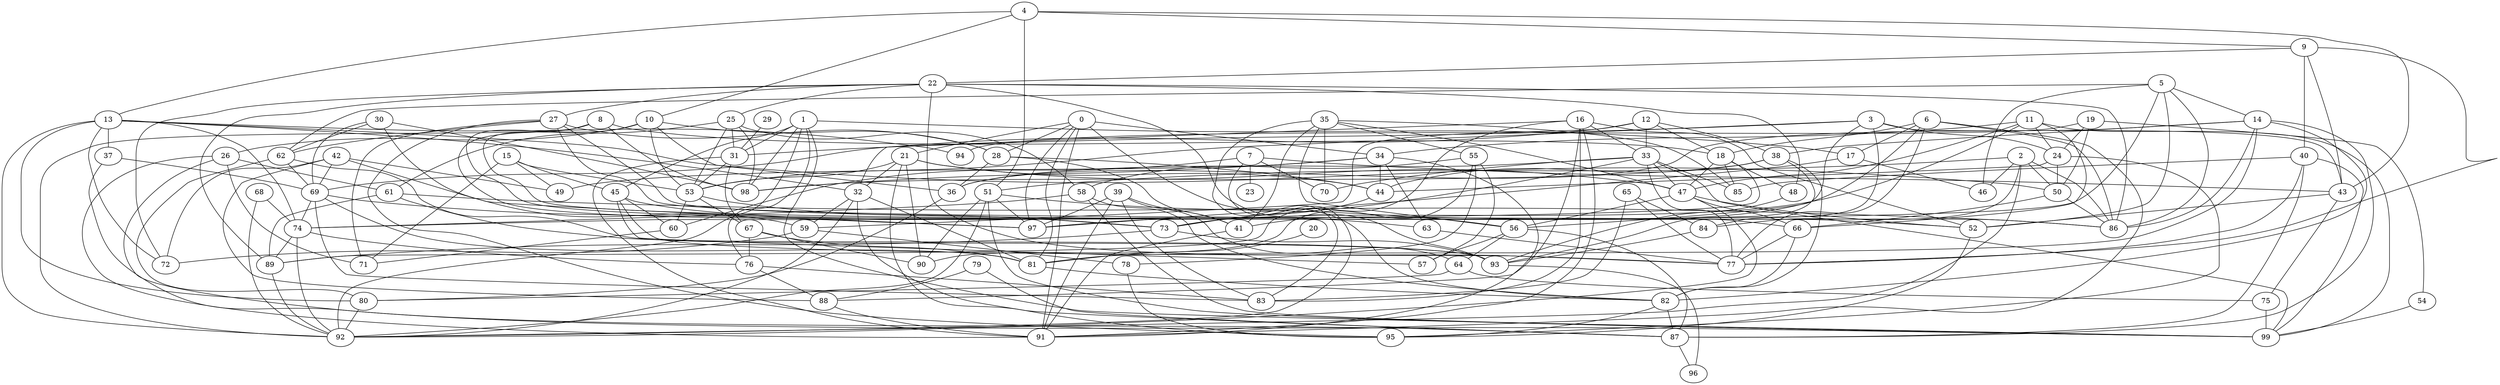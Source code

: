 strict graph "gnp_random_graph(100,0.06)" {
0;
1;
2;
3;
4;
5;
6;
7;
8;
9;
10;
11;
12;
13;
14;
15;
16;
17;
18;
19;
20;
21;
22;
23;
24;
25;
26;
27;
28;
29;
30;
31;
32;
33;
34;
35;
36;
37;
38;
39;
40;
41;
42;
43;
44;
45;
46;
47;
48;
49;
50;
51;
52;
53;
54;
55;
56;
57;
58;
59;
60;
61;
62;
63;
64;
65;
66;
67;
68;
69;
70;
71;
72;
73;
74;
75;
76;
77;
78;
79;
80;
81;
82;
83;
84;
85;
86;
87;
88;
89;
90;
91;
92;
93;
94;
95;
96;
97;
98;
99;
0 -- 97  [is_available=True, prob="0.438143816426"];
0 -- 34  [is_available=True, prob="1.0"];
0 -- 81  [is_available=True, prob="0.139134375848"];
0 -- 82  [is_available=True, prob="0.0454953648548"];
0 -- 21  [is_available=True, prob="0.82732401459"];
0 -- 91  [is_available=True, prob="0.268889314269"];
0 -- 28  [is_available=True, prob="0.947893247982"];
1 -- 98  [is_available=True, prob="0.427272534748"];
1 -- 99  [is_available=True, prob="0.506618538063"];
1 -- 76  [is_available=True, prob="1.0"];
1 -- 45  [is_available=True, prob="0.361181663434"];
1 -- 17  [is_available=True, prob="0.731969640864"];
1 -- 92  [is_available=True, prob="0.29741425354"];
1 -- 31  [is_available=True, prob="0.768910739345"];
2 -- 46  [is_available=True, prob="0.855818455356"];
2 -- 50  [is_available=True, prob="0.00697988367835"];
2 -- 51  [is_available=True, prob="0.307746593043"];
2 -- 84  [is_available=True, prob="0.600983632036"];
2 -- 86  [is_available=True, prob="1.0"];
2 -- 92  [is_available=True, prob="1.0"];
3 -- 43  [is_available=True, prob="0.354661847716"];
3 -- 56  [is_available=True, prob="0.42238964737"];
3 -- 84  [is_available=True, prob="1.0"];
3 -- 53  [is_available=True, prob="0.817664970713"];
3 -- 24  [is_available=True, prob="0.361621034693"];
3 -- 31  [is_available=True, prob="0.563474122957"];
4 -- 9  [is_available=True, prob="0.562191848677"];
4 -- 10  [is_available=True, prob="0.133799347293"];
4 -- 43  [is_available=True, prob="0.914211350459"];
4 -- 13  [is_available=True, prob="0.936747928447"];
4 -- 51  [is_available=True, prob="0.0685975135457"];
5 -- 97  [is_available=True, prob="0.0732314980067"];
5 -- 46  [is_available=True, prob="0.446707650618"];
5 -- 52  [is_available=True, prob="0.563455259795"];
5 -- 14  [is_available=True, prob="0.939012995543"];
5 -- 86  [is_available=True, prob="0.271009763633"];
5 -- 62  [is_available=True, prob="0.784102568405"];
6 -- 41  [is_available=True, prob="1.0"];
6 -- 77  [is_available=True, prob="1.0"];
6 -- 17  [is_available=True, prob="0.991775766825"];
6 -- 18  [is_available=True, prob="0.692914561061"];
6 -- 86  [is_available=True, prob="0.696748735491"];
6 -- 91  [is_available=True, prob="0.790330092283"];
7 -- 92  [is_available=True, prob="1.0"];
7 -- 43  [is_available=True, prob="0.0660565302718"];
7 -- 60  [is_available=True, prob="0.363534851508"];
7 -- 70  [is_available=True, prob="1.0"];
7 -- 23  [is_available=True, prob="1.0"];
8 -- 73  [is_available=True, prob="0.0921214596184"];
8 -- 18  [is_available=True, prob="0.299303839851"];
8 -- 92  [is_available=True, prob="1.0"];
8 -- 98  [is_available=True, prob="1.0"];
9 -- 40  [is_available=True, prob="1.0"];
9 -- 43  [is_available=True, prob="1.0"];
9 -- 77  [is_available=True, prob="0.0770642487321"];
9 -- 22  [is_available=True, prob="1.0"];
10 -- 73  [is_available=True, prob="0.906366537391"];
10 -- 52  [is_available=True, prob="1.0"];
10 -- 53  [is_available=True, prob="0.16015014786"];
10 -- 36  [is_available=True, prob="1.0"];
10 -- 26  [is_available=True, prob="1.0"];
10 -- 28  [is_available=True, prob="0.304727969366"];
11 -- 34  [is_available=True, prob="1.0"];
11 -- 99  [is_available=True, prob="0.534976756085"];
11 -- 73  [is_available=True, prob="1.0"];
11 -- 66  [is_available=True, prob="0.778383526826"];
11 -- 47  [is_available=True, prob="0.958911719905"];
11 -- 24  [is_available=True, prob="1.0"];
12 -- 33  [is_available=True, prob="0.632556940365"];
12 -- 18  [is_available=True, prob="0.890274239318"];
12 -- 59  [is_available=True, prob="0.989812178657"];
12 -- 69  [is_available=True, prob="0.706752036036"];
12 -- 38  [is_available=True, prob="1.0"];
13 -- 32  [is_available=True, prob="1.0"];
13 -- 37  [is_available=True, prob="1.0"];
13 -- 72  [is_available=True, prob="0.563117916468"];
13 -- 74  [is_available=True, prob="0.162531262179"];
13 -- 80  [is_available=True, prob="0.275171129282"];
13 -- 50  [is_available=True, prob="0.549268675172"];
13 -- 92  [is_available=True, prob="0.0059771329444"];
13 -- 94  [is_available=True, prob="0.950524385105"];
14 -- 36  [is_available=True, prob="0.466096799662"];
14 -- 38  [is_available=True, prob="0.30203278272"];
14 -- 81  [is_available=True, prob="1.0"];
14 -- 82  [is_available=True, prob="0.433755288863"];
14 -- 86  [is_available=True, prob="0.926135477678"];
14 -- 87  [is_available=True, prob="0.991080845853"];
15 -- 49  [is_available=True, prob="0.950714293081"];
15 -- 71  [is_available=True, prob="1.0"];
15 -- 45  [is_available=True, prob="0.769669682011"];
15 -- 53  [is_available=True, prob="0.143213601604"];
16 -- 32  [is_available=True, prob="0.588894634084"];
16 -- 33  [is_available=True, prob="1.0"];
16 -- 83  [is_available=True, prob="0.658244460535"];
16 -- 52  [is_available=True, prob="0.114291164904"];
16 -- 88  [is_available=True, prob="0.683198632595"];
16 -- 89  [is_available=True, prob="0.586357386212"];
16 -- 91  [is_available=True, prob="1.0"];
17 -- 46  [is_available=True, prob="1.0"];
17 -- 97  [is_available=True, prob="0.254003394587"];
18 -- 74  [is_available=True, prob="0.864866091524"];
18 -- 47  [is_available=True, prob="1.0"];
18 -- 48  [is_available=True, prob="0.281298994837"];
18 -- 85  [is_available=True, prob="1.0"];
19 -- 24  [is_available=True, prob="0.720326830972"];
19 -- 50  [is_available=True, prob="0.731030773247"];
19 -- 94  [is_available=True, prob="0.138403792062"];
19 -- 54  [is_available=True, prob="0.28492564547"];
20 -- 81  [is_available=True, prob="0.126188304119"];
21 -- 32  [is_available=True, prob="0.558617443294"];
21 -- 44  [is_available=True, prob="0.538094200789"];
21 -- 47  [is_available=True, prob="0.670202802991"];
21 -- 53  [is_available=True, prob="1.0"];
21 -- 90  [is_available=True, prob="0.858972408742"];
21 -- 95  [is_available=True, prob="0.999679520237"];
22 -- 72  [is_available=True, prob="0.212509406143"];
22 -- 77  [is_available=True, prob="1.0"];
22 -- 48  [is_available=True, prob="0.386000155286"];
22 -- 86  [is_available=True, prob="1.0"];
22 -- 89  [is_available=True, prob="0.498683346059"];
22 -- 25  [is_available=True, prob="0.979095885046"];
22 -- 27  [is_available=True, prob="0.0956504184217"];
22 -- 93  [is_available=True, prob="0.891965068792"];
24 -- 44  [is_available=True, prob="0.881425658627"];
24 -- 50  [is_available=True, prob="0.676763492002"];
24 -- 95  [is_available=True, prob="0.956862434831"];
25 -- 98  [is_available=True, prob="0.443909569923"];
25 -- 53  [is_available=True, prob="0.632260110637"];
25 -- 58  [is_available=True, prob="0.324651742186"];
25 -- 61  [is_available=True, prob="1.0"];
25 -- 31  [is_available=True, prob="0.592736975009"];
26 -- 91  [is_available=True, prob="0.523205138626"];
26 -- 87  [is_available=True, prob="1.0"];
26 -- 61  [is_available=True, prob="0.675737080587"];
26 -- 71  [is_available=True, prob="1.0"];
27 -- 66  [is_available=True, prob="0.994295538366"];
27 -- 71  [is_available=True, prob="0.0587558807291"];
27 -- 86  [is_available=True, prob="0.722881187818"];
27 -- 28  [is_available=True, prob="0.0811233995173"];
27 -- 62  [is_available=True, prob="0.230790192799"];
27 -- 95  [is_available=True, prob="0.773461913629"];
28 -- 36  [is_available=True, prob="0.489912093611"];
28 -- 41  [is_available=True, prob="1.0"];
28 -- 44  [is_available=True, prob="0.0164250470846"];
29 -- 31  [is_available=True, prob="0.0224098340514"];
30 -- 98  [is_available=True, prob="1.0"];
30 -- 59  [is_available=True, prob="0.394209233856"];
30 -- 69  [is_available=True, prob="0.765092600563"];
30 -- 62  [is_available=True, prob="0.153574311506"];
31 -- 67  [is_available=True, prob="0.718057895053"];
31 -- 53  [is_available=True, prob="0.382139669605"];
31 -- 91  [is_available=True, prob="0.0425708375432"];
32 -- 81  [is_available=True, prob="0.11538788806"];
32 -- 87  [is_available=True, prob="0.735975960719"];
32 -- 59  [is_available=True, prob="0.819724637285"];
32 -- 92  [is_available=True, prob="0.279578923614"];
33 -- 99  [is_available=True, prob="1.0"];
33 -- 36  [is_available=True, prob="1.0"];
33 -- 70  [is_available=True, prob="0.810264875388"];
33 -- 73  [is_available=True, prob="0.892119021882"];
33 -- 77  [is_available=True, prob="0.0681469964106"];
33 -- 47  [is_available=True, prob="0.918891946814"];
33 -- 85  [is_available=True, prob="0.58801597675"];
34 -- 98  [is_available=True, prob="0.74607062282"];
34 -- 44  [is_available=True, prob="0.362442454137"];
34 -- 49  [is_available=True, prob="0.258486212628"];
34 -- 91  [is_available=True, prob="0.772891307524"];
34 -- 63  [is_available=True, prob="1.0"];
35 -- 70  [is_available=True, prob="0.519250271442"];
35 -- 41  [is_available=True, prob="0.749696012307"];
35 -- 47  [is_available=True, prob="0.519639408936"];
35 -- 83  [is_available=True, prob="0.205673294202"];
35 -- 85  [is_available=True, prob="0.0908267960755"];
35 -- 55  [is_available=True, prob="0.505370475377"];
35 -- 56  [is_available=True, prob="0.227837691645"];
36 -- 80  [is_available=True, prob="0.487774269431"];
37 -- 99  [is_available=True, prob="0.632811749202"];
37 -- 69  [is_available=True, prob="1.0"];
38 -- 98  [is_available=True, prob="0.648010644698"];
38 -- 44  [is_available=True, prob="0.774207246178"];
38 -- 82  [is_available=True, prob="1.0"];
38 -- 93  [is_available=True, prob="0.342695220999"];
39 -- 64  [is_available=True, prob="0.735043943214"];
39 -- 41  [is_available=True, prob="0.135297939908"];
39 -- 91  [is_available=True, prob="1.0"];
39 -- 83  [is_available=True, prob="1.0"];
39 -- 97  [is_available=True, prob="0.988095977008"];
40 -- 99  [is_available=True, prob="1.0"];
40 -- 87  [is_available=True, prob="0.647181725736"];
40 -- 77  [is_available=True, prob="0.913455504887"];
40 -- 85  [is_available=True, prob="1.0"];
41 -- 91  [is_available=True, prob="0.219177462986"];
42 -- 72  [is_available=True, prob="0.808845046238"];
42 -- 49  [is_available=True, prob="0.563969618061"];
42 -- 69  [is_available=True, prob="0.176011142932"];
42 -- 88  [is_available=True, prob="0.916913622102"];
42 -- 97  [is_available=True, prob="1.0"];
43 -- 75  [is_available=True, prob="0.754404141095"];
43 -- 52  [is_available=True, prob="0.268075193283"];
44 -- 73  [is_available=True, prob="0.888394605643"];
45 -- 77  [is_available=True, prob="0.27929139677"];
45 -- 57  [is_available=True, prob="0.890843666596"];
45 -- 60  [is_available=True, prob="1.0"];
45 -- 63  [is_available=True, prob="1.0"];
47 -- 66  [is_available=True, prob="0.919451210431"];
47 -- 52  [is_available=True, prob="0.124638019451"];
47 -- 56  [is_available=True, prob="0.957171844066"];
47 -- 92  [is_available=True, prob="1.0"];
48 -- 93  [is_available=True, prob="1.0"];
50 -- 66  [is_available=True, prob="0.756250636812"];
50 -- 86  [is_available=True, prob="0.906868326545"];
51 -- 97  [is_available=True, prob="0.435693914477"];
51 -- 99  [is_available=True, prob="0.885864084672"];
51 -- 56  [is_available=True, prob="0.595856323789"];
51 -- 90  [is_available=True, prob="1.0"];
51 -- 92  [is_available=True, prob="0.117676562084"];
52 -- 95  [is_available=True, prob="1.0"];
53 -- 73  [is_available=True, prob="0.117745115021"];
53 -- 67  [is_available=True, prob="0.512127199497"];
53 -- 60  [is_available=True, prob="0.300690267734"];
54 -- 99  [is_available=True, prob="0.509300822599"];
55 -- 57  [is_available=True, prob="0.0249102465064"];
55 -- 58  [is_available=True, prob="0.777009656046"];
55 -- 90  [is_available=True, prob="0.511631785756"];
55 -- 78  [is_available=True, prob="0.549843070795"];
56 -- 64  [is_available=True, prob="0.828409982032"];
56 -- 87  [is_available=True, prob="0.13245203646"];
56 -- 57  [is_available=True, prob="0.714296118289"];
58 -- 74  [is_available=True, prob="1.0"];
58 -- 99  [is_available=True, prob="1.0"];
58 -- 82  [is_available=True, prob="0.464263479654"];
59 -- 72  [is_available=True, prob="0.685403674343"];
59 -- 78  [is_available=True, prob="1.0"];
60 -- 71  [is_available=True, prob="1.0"];
61 -- 93  [is_available=True, prob="1.0"];
61 -- 86  [is_available=True, prob="1.0"];
61 -- 89  [is_available=True, prob="0.356303761169"];
62 -- 80  [is_available=True, prob="0.387977297159"];
62 -- 93  [is_available=True, prob="0.794685328816"];
62 -- 69  [is_available=True, prob="0.220967658245"];
63 -- 77  [is_available=True, prob="0.483898411911"];
64 -- 80  [is_available=True, prob="0.317381336871"];
64 -- 75  [is_available=True, prob="1.0"];
65 -- 83  [is_available=True, prob="0.505939644457"];
65 -- 84  [is_available=True, prob="0.63460534223"];
65 -- 77  [is_available=True, prob="0.692681045066"];
66 -- 82  [is_available=True, prob="0.881354085761"];
66 -- 77  [is_available=True, prob="1.0"];
67 -- 81  [is_available=True, prob="1.0"];
67 -- 90  [is_available=True, prob="0.823539582562"];
67 -- 76  [is_available=True, prob="1.0"];
68 -- 74  [is_available=True, prob="1.0"];
68 -- 92  [is_available=True, prob="0.777470720668"];
69 -- 97  [is_available=True, prob="1.0"];
69 -- 74  [is_available=True, prob="0.246729099417"];
69 -- 81  [is_available=True, prob="1.0"];
69 -- 83  [is_available=True, prob="1.0"];
73 -- 89  [is_available=True, prob="0.0781714139663"];
73 -- 93  [is_available=True, prob="0.323448403354"];
74 -- 76  [is_available=True, prob="1.0"];
74 -- 89  [is_available=True, prob="0.479472058658"];
74 -- 92  [is_available=True, prob="0.251218998466"];
75 -- 99  [is_available=True, prob="1.0"];
76 -- 83  [is_available=True, prob="0.114397148812"];
76 -- 88  [is_available=True, prob="0.899449202006"];
78 -- 95  [is_available=True, prob="0.592184110204"];
79 -- 88  [is_available=True, prob="0.77695179137"];
79 -- 87  [is_available=True, prob="0.541600649265"];
80 -- 92  [is_available=True, prob="0.359782715077"];
81 -- 82  [is_available=True, prob="1.0"];
82 -- 87  [is_available=True, prob="0.225432480804"];
82 -- 95  [is_available=True, prob="1.0"];
84 -- 93  [is_available=True, prob="1.0"];
87 -- 96  [is_available=True, prob="0.93501825611"];
88 -- 91  [is_available=True, prob="1.0"];
89 -- 92  [is_available=True, prob="0.271210596708"];
93 -- 96  [is_available=True, prob="1.0"];
}
